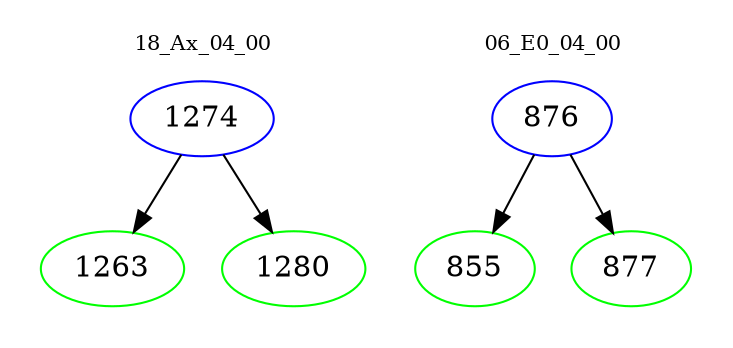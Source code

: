 digraph{
subgraph cluster_0 {
color = white
label = "18_Ax_04_00";
fontsize=10;
T0_1274 [label="1274", color="blue"]
T0_1274 -> T0_1263 [color="black"]
T0_1263 [label="1263", color="green"]
T0_1274 -> T0_1280 [color="black"]
T0_1280 [label="1280", color="green"]
}
subgraph cluster_1 {
color = white
label = "06_E0_04_00";
fontsize=10;
T1_876 [label="876", color="blue"]
T1_876 -> T1_855 [color="black"]
T1_855 [label="855", color="green"]
T1_876 -> T1_877 [color="black"]
T1_877 [label="877", color="green"]
}
}
